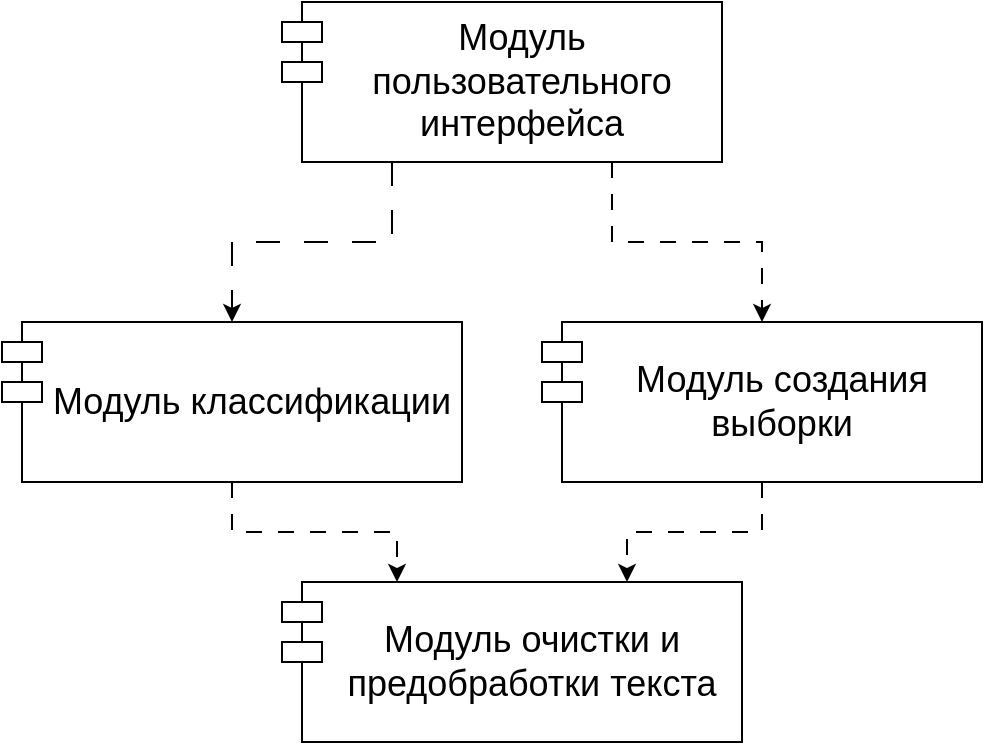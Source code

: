 <mxfile version="24.4.15" type="device">
  <diagram name="Trang-1" id="7iGFBFs027iD8rv88Nhw">
    <mxGraphModel dx="1327" dy="795" grid="1" gridSize="10" guides="1" tooltips="1" connect="1" arrows="1" fold="1" page="1" pageScale="1" pageWidth="827" pageHeight="1169" math="0" shadow="0">
      <root>
        <mxCell id="0" />
        <mxCell id="1" parent="0" />
        <mxCell id="iNEUpRMB2TqG6idfwtDD-5" style="edgeStyle=orthogonalEdgeStyle;rounded=0;orthogonalLoop=1;jettySize=auto;html=1;exitX=0.25;exitY=1;exitDx=0;exitDy=0;entryX=0.5;entryY=0;entryDx=0;entryDy=0;dashed=1;dashPattern=12 12;" parent="1" source="iNEUpRMB2TqG6idfwtDD-1" target="iNEUpRMB2TqG6idfwtDD-4" edge="1">
          <mxGeometry relative="1" as="geometry" />
        </mxCell>
        <mxCell id="iNEUpRMB2TqG6idfwtDD-6" style="edgeStyle=orthogonalEdgeStyle;rounded=0;orthogonalLoop=1;jettySize=auto;html=1;exitX=0.75;exitY=1;exitDx=0;exitDy=0;entryX=0.5;entryY=0;entryDx=0;entryDy=0;dashed=1;dashPattern=8 8;" parent="1" source="iNEUpRMB2TqG6idfwtDD-1" target="iNEUpRMB2TqG6idfwtDD-3" edge="1">
          <mxGeometry relative="1" as="geometry" />
        </mxCell>
        <mxCell id="iNEUpRMB2TqG6idfwtDD-1" value="&lt;font style=&quot;font-size: 18px;&quot;&gt;Модуль пользовательного интерфейса&lt;/font&gt;" style="shape=module;align=left;spacingLeft=20;align=center;verticalAlign=middle;whiteSpace=wrap;html=1;" parent="1" vertex="1">
          <mxGeometry x="210" y="210" width="220" height="80" as="geometry" />
        </mxCell>
        <mxCell id="iNEUpRMB2TqG6idfwtDD-2" value="&lt;font style=&quot;font-size: 18px;&quot;&gt;Модуль очистки и предобработки текста&lt;/font&gt;" style="shape=module;align=left;spacingLeft=20;align=center;verticalAlign=middle;whiteSpace=wrap;html=1;" parent="1" vertex="1">
          <mxGeometry x="210" y="500" width="230" height="80" as="geometry" />
        </mxCell>
        <mxCell id="iNEUpRMB2TqG6idfwtDD-8" style="edgeStyle=orthogonalEdgeStyle;rounded=0;orthogonalLoop=1;jettySize=auto;html=1;exitX=0.5;exitY=1;exitDx=0;exitDy=0;entryX=0.75;entryY=0;entryDx=0;entryDy=0;dashed=1;dashPattern=8 8;" parent="1" source="iNEUpRMB2TqG6idfwtDD-3" target="iNEUpRMB2TqG6idfwtDD-2" edge="1">
          <mxGeometry relative="1" as="geometry" />
        </mxCell>
        <mxCell id="iNEUpRMB2TqG6idfwtDD-3" value="&lt;font style=&quot;font-size: 18px;&quot;&gt;Модуль создания выборки&lt;/font&gt;" style="shape=module;align=left;spacingLeft=20;align=center;verticalAlign=middle;whiteSpace=wrap;html=1;" parent="1" vertex="1">
          <mxGeometry x="340" y="370" width="220" height="80" as="geometry" />
        </mxCell>
        <mxCell id="iNEUpRMB2TqG6idfwtDD-7" style="edgeStyle=orthogonalEdgeStyle;rounded=0;orthogonalLoop=1;jettySize=auto;html=1;exitX=0.5;exitY=1;exitDx=0;exitDy=0;entryX=0.25;entryY=0;entryDx=0;entryDy=0;dashed=1;dashPattern=8 8;" parent="1" source="iNEUpRMB2TqG6idfwtDD-4" target="iNEUpRMB2TqG6idfwtDD-2" edge="1">
          <mxGeometry relative="1" as="geometry" />
        </mxCell>
        <mxCell id="iNEUpRMB2TqG6idfwtDD-4" value="&lt;font style=&quot;font-size: 18px;&quot;&gt;&lt;font style=&quot;font-size: 18px;&quot;&gt;Модуль&amp;nbsp;&lt;/font&gt;&lt;font face=&quot;Helvetica&quot;&gt;классификации&lt;/font&gt;&lt;/font&gt;" style="shape=module;align=left;spacingLeft=20;align=center;verticalAlign=middle;whiteSpace=wrap;html=1;" parent="1" vertex="1">
          <mxGeometry x="70" y="370" width="230" height="80" as="geometry" />
        </mxCell>
      </root>
    </mxGraphModel>
  </diagram>
</mxfile>
